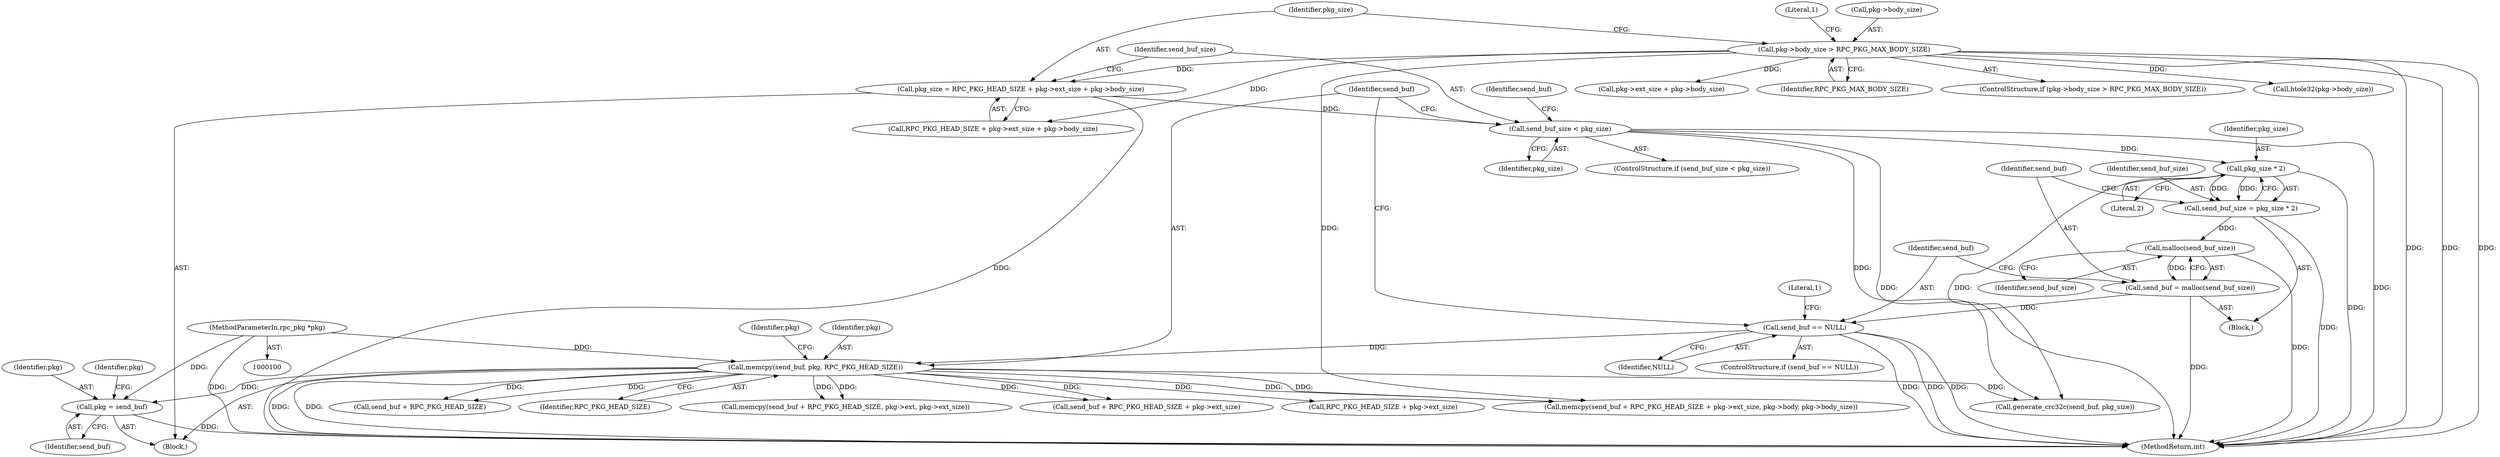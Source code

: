 digraph "0_viabtc_exchange_server_4a7c27bfe98f409623d4d857894d017ff0672cc9#diff-515c81af848352583bff286d6224875f_1@API" {
"1000191" [label="(Call,pkg = send_buf)"];
"1000155" [label="(Call,memcpy(send_buf, pkg, RPC_PKG_HEAD_SIZE))"];
"1000148" [label="(Call,send_buf == NULL)"];
"1000143" [label="(Call,send_buf = malloc(send_buf_size))"];
"1000145" [label="(Call,malloc(send_buf_size))"];
"1000138" [label="(Call,send_buf_size = pkg_size * 2)"];
"1000140" [label="(Call,pkg_size * 2)"];
"1000130" [label="(Call,send_buf_size < pkg_size)"];
"1000118" [label="(Call,pkg_size = RPC_PKG_HEAD_SIZE + pkg->ext_size + pkg->body_size)"];
"1000109" [label="(Call,pkg->body_size > RPC_PKG_MAX_BODY_SIZE)"];
"1000101" [label="(MethodParameterIn,rpc_pkg *pkg)"];
"1000154" [label="(Literal,1)"];
"1000135" [label="(Identifier,send_buf)"];
"1000142" [label="(Literal,2)"];
"1000148" [label="(Call,send_buf == NULL)"];
"1000101" [label="(MethodParameterIn,rpc_pkg *pkg)"];
"1000138" [label="(Call,send_buf_size = pkg_size * 2)"];
"1000193" [label="(Identifier,send_buf)"];
"1000110" [label="(Call,pkg->body_size)"];
"1000119" [label="(Identifier,pkg_size)"];
"1000163" [label="(Call,memcpy(send_buf + RPC_PKG_HEAD_SIZE, pkg->ext, pkg->ext_size))"];
"1000149" [label="(Identifier,send_buf)"];
"1000109" [label="(Call,pkg->body_size > RPC_PKG_MAX_BODY_SIZE)"];
"1000196" [label="(Identifier,pkg)"];
"1000117" [label="(Literal,1)"];
"1000155" [label="(Call,memcpy(send_buf, pkg, RPC_PKG_HEAD_SIZE))"];
"1000122" [label="(Call,pkg->ext_size + pkg->body_size)"];
"1000139" [label="(Identifier,send_buf_size)"];
"1000120" [label="(Call,RPC_PKG_HEAD_SIZE + pkg->ext_size + pkg->body_size)"];
"1000113" [label="(Identifier,RPC_PKG_MAX_BODY_SIZE)"];
"1000108" [label="(ControlStructure,if (pkg->body_size > RPC_PKG_MAX_BODY_SIZE))"];
"1000192" [label="(Identifier,pkg)"];
"1000140" [label="(Call,pkg_size * 2)"];
"1000145" [label="(Call,malloc(send_buf_size))"];
"1000178" [label="(Call,send_buf + RPC_PKG_HEAD_SIZE + pkg->ext_size)"];
"1000180" [label="(Call,RPC_PKG_HEAD_SIZE + pkg->ext_size)"];
"1000161" [label="(Identifier,pkg)"];
"1000244" [label="(Call,htole32(pkg->body_size))"];
"1000177" [label="(Call,memcpy(send_buf + RPC_PKG_HEAD_SIZE + pkg->ext_size, pkg->body, pkg->body_size))"];
"1000104" [label="(Block,)"];
"1000131" [label="(Identifier,send_buf_size)"];
"1000144" [label="(Identifier,send_buf)"];
"1000143" [label="(Call,send_buf = malloc(send_buf_size))"];
"1000150" [label="(Identifier,NULL)"];
"1000164" [label="(Call,send_buf + RPC_PKG_HEAD_SIZE)"];
"1000132" [label="(Identifier,pkg_size)"];
"1000118" [label="(Call,pkg_size = RPC_PKG_HEAD_SIZE + pkg->ext_size + pkg->body_size)"];
"1000146" [label="(Identifier,send_buf_size)"];
"1000141" [label="(Identifier,pkg_size)"];
"1000156" [label="(Identifier,send_buf)"];
"1000266" [label="(Call,generate_crc32c(send_buf, pkg_size))"];
"1000158" [label="(Identifier,RPC_PKG_HEAD_SIZE)"];
"1000133" [label="(Block,)"];
"1000191" [label="(Call,pkg = send_buf)"];
"1000130" [label="(Call,send_buf_size < pkg_size)"];
"1000147" [label="(ControlStructure,if (send_buf == NULL))"];
"1000129" [label="(ControlStructure,if (send_buf_size < pkg_size))"];
"1000279" [label="(MethodReturn,int)"];
"1000157" [label="(Identifier,pkg)"];
"1000191" -> "1000104"  [label="AST: "];
"1000191" -> "1000193"  [label="CFG: "];
"1000192" -> "1000191"  [label="AST: "];
"1000193" -> "1000191"  [label="AST: "];
"1000196" -> "1000191"  [label="CFG: "];
"1000191" -> "1000279"  [label="DDG: "];
"1000155" -> "1000191"  [label="DDG: "];
"1000101" -> "1000191"  [label="DDG: "];
"1000155" -> "1000104"  [label="AST: "];
"1000155" -> "1000158"  [label="CFG: "];
"1000156" -> "1000155"  [label="AST: "];
"1000157" -> "1000155"  [label="AST: "];
"1000158" -> "1000155"  [label="AST: "];
"1000161" -> "1000155"  [label="CFG: "];
"1000155" -> "1000279"  [label="DDG: "];
"1000155" -> "1000279"  [label="DDG: "];
"1000148" -> "1000155"  [label="DDG: "];
"1000101" -> "1000155"  [label="DDG: "];
"1000155" -> "1000163"  [label="DDG: "];
"1000155" -> "1000163"  [label="DDG: "];
"1000155" -> "1000164"  [label="DDG: "];
"1000155" -> "1000164"  [label="DDG: "];
"1000155" -> "1000177"  [label="DDG: "];
"1000155" -> "1000177"  [label="DDG: "];
"1000155" -> "1000178"  [label="DDG: "];
"1000155" -> "1000178"  [label="DDG: "];
"1000155" -> "1000180"  [label="DDG: "];
"1000155" -> "1000266"  [label="DDG: "];
"1000148" -> "1000147"  [label="AST: "];
"1000148" -> "1000150"  [label="CFG: "];
"1000149" -> "1000148"  [label="AST: "];
"1000150" -> "1000148"  [label="AST: "];
"1000154" -> "1000148"  [label="CFG: "];
"1000156" -> "1000148"  [label="CFG: "];
"1000148" -> "1000279"  [label="DDG: "];
"1000148" -> "1000279"  [label="DDG: "];
"1000148" -> "1000279"  [label="DDG: "];
"1000143" -> "1000148"  [label="DDG: "];
"1000143" -> "1000133"  [label="AST: "];
"1000143" -> "1000145"  [label="CFG: "];
"1000144" -> "1000143"  [label="AST: "];
"1000145" -> "1000143"  [label="AST: "];
"1000149" -> "1000143"  [label="CFG: "];
"1000143" -> "1000279"  [label="DDG: "];
"1000145" -> "1000143"  [label="DDG: "];
"1000145" -> "1000146"  [label="CFG: "];
"1000146" -> "1000145"  [label="AST: "];
"1000145" -> "1000279"  [label="DDG: "];
"1000138" -> "1000145"  [label="DDG: "];
"1000138" -> "1000133"  [label="AST: "];
"1000138" -> "1000140"  [label="CFG: "];
"1000139" -> "1000138"  [label="AST: "];
"1000140" -> "1000138"  [label="AST: "];
"1000144" -> "1000138"  [label="CFG: "];
"1000138" -> "1000279"  [label="DDG: "];
"1000140" -> "1000138"  [label="DDG: "];
"1000140" -> "1000138"  [label="DDG: "];
"1000140" -> "1000142"  [label="CFG: "];
"1000141" -> "1000140"  [label="AST: "];
"1000142" -> "1000140"  [label="AST: "];
"1000140" -> "1000279"  [label="DDG: "];
"1000130" -> "1000140"  [label="DDG: "];
"1000140" -> "1000266"  [label="DDG: "];
"1000130" -> "1000129"  [label="AST: "];
"1000130" -> "1000132"  [label="CFG: "];
"1000131" -> "1000130"  [label="AST: "];
"1000132" -> "1000130"  [label="AST: "];
"1000135" -> "1000130"  [label="CFG: "];
"1000156" -> "1000130"  [label="CFG: "];
"1000130" -> "1000279"  [label="DDG: "];
"1000130" -> "1000279"  [label="DDG: "];
"1000118" -> "1000130"  [label="DDG: "];
"1000130" -> "1000266"  [label="DDG: "];
"1000118" -> "1000104"  [label="AST: "];
"1000118" -> "1000120"  [label="CFG: "];
"1000119" -> "1000118"  [label="AST: "];
"1000120" -> "1000118"  [label="AST: "];
"1000131" -> "1000118"  [label="CFG: "];
"1000118" -> "1000279"  [label="DDG: "];
"1000109" -> "1000118"  [label="DDG: "];
"1000109" -> "1000108"  [label="AST: "];
"1000109" -> "1000113"  [label="CFG: "];
"1000110" -> "1000109"  [label="AST: "];
"1000113" -> "1000109"  [label="AST: "];
"1000117" -> "1000109"  [label="CFG: "];
"1000119" -> "1000109"  [label="CFG: "];
"1000109" -> "1000279"  [label="DDG: "];
"1000109" -> "1000279"  [label="DDG: "];
"1000109" -> "1000279"  [label="DDG: "];
"1000109" -> "1000120"  [label="DDG: "];
"1000109" -> "1000122"  [label="DDG: "];
"1000109" -> "1000177"  [label="DDG: "];
"1000109" -> "1000244"  [label="DDG: "];
"1000101" -> "1000100"  [label="AST: "];
"1000101" -> "1000279"  [label="DDG: "];
}
